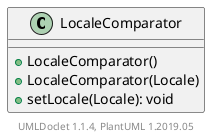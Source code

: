 @startuml

    class LocaleComparator [[LocaleComparator.html]] {
        +LocaleComparator()
        +LocaleComparator(Locale)
        +setLocale(Locale): void
    }


    center footer UMLDoclet 1.1.4, PlantUML 1.2019.05
@enduml
